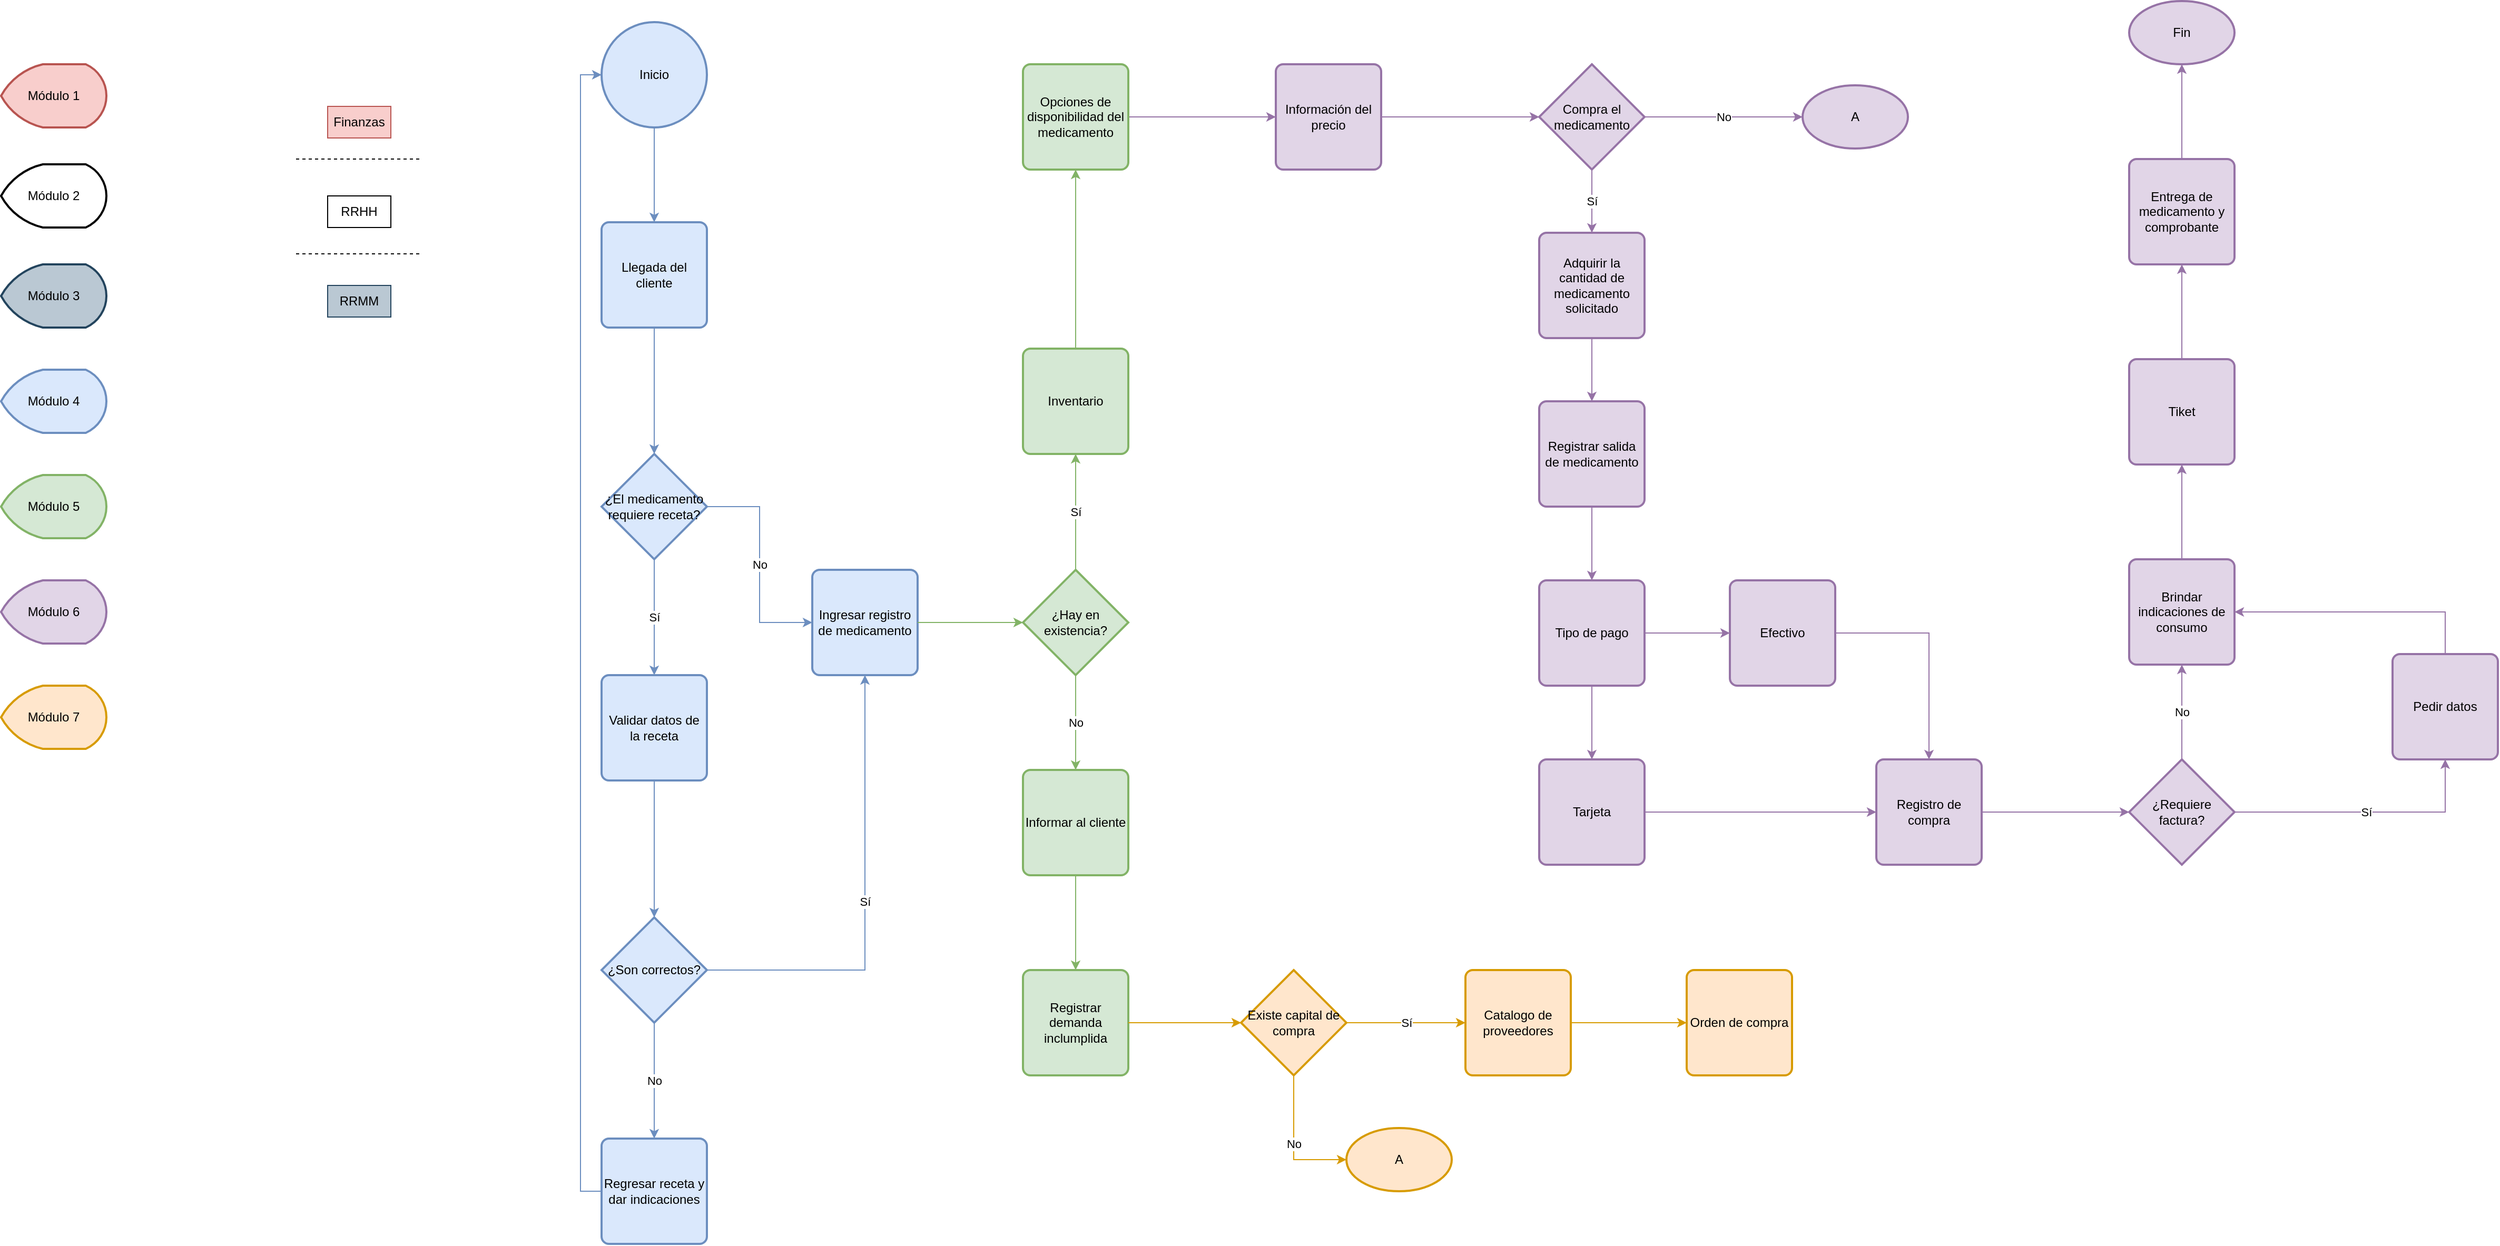 <mxfile version="27.0.5">
  <diagram name="Página-1" id="WcJrx3Q3NLZrRDW2iyEN">
    <mxGraphModel dx="1699" dy="531" grid="1" gridSize="10" guides="1" tooltips="1" connect="1" arrows="1" fold="1" page="1" pageScale="1" pageWidth="827" pageHeight="1169" math="0" shadow="0">
      <root>
        <mxCell id="CCFgdeYhnKsUGpOBp8zD-0" />
        <mxCell id="CCFgdeYhnKsUGpOBp8zD-1" parent="CCFgdeYhnKsUGpOBp8zD-0" />
        <mxCell id="HtLL5q-RzL55egC5N3NP-31" style="edgeStyle=orthogonalEdgeStyle;rounded=0;orthogonalLoop=1;jettySize=auto;html=1;exitX=0.5;exitY=1;exitDx=0;exitDy=0;exitPerimeter=0;entryX=0.5;entryY=0;entryDx=0;entryDy=0;fillColor=#dae8fc;strokeColor=#6c8ebf;" edge="1" parent="CCFgdeYhnKsUGpOBp8zD-1" source="HtLL5q-RzL55egC5N3NP-0" target="HtLL5q-RzL55egC5N3NP-1">
          <mxGeometry relative="1" as="geometry" />
        </mxCell>
        <mxCell id="HtLL5q-RzL55egC5N3NP-0" value="Inicio" style="strokeWidth=2;html=1;shape=mxgraph.flowchart.start_2;whiteSpace=wrap;fillColor=#dae8fc;strokeColor=#6c8ebf;" vertex="1" parent="CCFgdeYhnKsUGpOBp8zD-1">
          <mxGeometry x="120" y="40" width="100" height="100" as="geometry" />
        </mxCell>
        <mxCell id="HtLL5q-RzL55egC5N3NP-32" style="edgeStyle=orthogonalEdgeStyle;rounded=0;orthogonalLoop=1;jettySize=auto;html=1;exitX=0.5;exitY=1;exitDx=0;exitDy=0;fillColor=#dae8fc;strokeColor=#6c8ebf;" edge="1" parent="CCFgdeYhnKsUGpOBp8zD-1" source="HtLL5q-RzL55egC5N3NP-1" target="HtLL5q-RzL55egC5N3NP-2">
          <mxGeometry relative="1" as="geometry" />
        </mxCell>
        <mxCell id="HtLL5q-RzL55egC5N3NP-1" value="Llegada del cliente" style="rounded=1;whiteSpace=wrap;html=1;absoluteArcSize=1;arcSize=14;strokeWidth=2;fillColor=#dae8fc;strokeColor=#6c8ebf;" vertex="1" parent="CCFgdeYhnKsUGpOBp8zD-1">
          <mxGeometry x="120" y="230" width="100" height="100" as="geometry" />
        </mxCell>
        <mxCell id="HtLL5q-RzL55egC5N3NP-33" value="Sí" style="edgeStyle=orthogonalEdgeStyle;rounded=0;orthogonalLoop=1;jettySize=auto;html=1;exitX=0.5;exitY=1;exitDx=0;exitDy=0;exitPerimeter=0;entryX=0.5;entryY=0;entryDx=0;entryDy=0;fillColor=#dae8fc;strokeColor=#6c8ebf;" edge="1" parent="CCFgdeYhnKsUGpOBp8zD-1" source="HtLL5q-RzL55egC5N3NP-2" target="HtLL5q-RzL55egC5N3NP-4">
          <mxGeometry relative="1" as="geometry" />
        </mxCell>
        <mxCell id="HtLL5q-RzL55egC5N3NP-34" value="No" style="edgeStyle=orthogonalEdgeStyle;rounded=0;orthogonalLoop=1;jettySize=auto;html=1;exitX=1;exitY=0.5;exitDx=0;exitDy=0;exitPerimeter=0;entryX=0;entryY=0.5;entryDx=0;entryDy=0;fillColor=#dae8fc;strokeColor=#6c8ebf;" edge="1" parent="CCFgdeYhnKsUGpOBp8zD-1" source="HtLL5q-RzL55egC5N3NP-2" target="HtLL5q-RzL55egC5N3NP-6">
          <mxGeometry relative="1" as="geometry" />
        </mxCell>
        <mxCell id="HtLL5q-RzL55egC5N3NP-2" value="¿El medicamento requiere receta?" style="strokeWidth=2;html=1;shape=mxgraph.flowchart.decision;whiteSpace=wrap;fillColor=#dae8fc;strokeColor=#6c8ebf;" vertex="1" parent="CCFgdeYhnKsUGpOBp8zD-1">
          <mxGeometry x="120" y="450" width="100" height="100" as="geometry" />
        </mxCell>
        <mxCell id="HtLL5q-RzL55egC5N3NP-3" value="Regresar receta y dar indicaciones" style="rounded=1;whiteSpace=wrap;html=1;absoluteArcSize=1;arcSize=14;strokeWidth=2;fillColor=#dae8fc;strokeColor=#6c8ebf;" vertex="1" parent="CCFgdeYhnKsUGpOBp8zD-1">
          <mxGeometry x="120" y="1100" width="100" height="100" as="geometry" />
        </mxCell>
        <mxCell id="HtLL5q-RzL55egC5N3NP-4" value="Validar datos de la receta" style="rounded=1;whiteSpace=wrap;html=1;absoluteArcSize=1;arcSize=14;strokeWidth=2;fillColor=#dae8fc;strokeColor=#6c8ebf;" vertex="1" parent="CCFgdeYhnKsUGpOBp8zD-1">
          <mxGeometry x="120" y="660" width="100" height="100" as="geometry" />
        </mxCell>
        <mxCell id="HtLL5q-RzL55egC5N3NP-36" value="No" style="edgeStyle=orthogonalEdgeStyle;rounded=0;orthogonalLoop=1;jettySize=auto;html=1;exitX=0.5;exitY=1;exitDx=0;exitDy=0;exitPerimeter=0;entryX=0.5;entryY=0;entryDx=0;entryDy=0;fillColor=#dae8fc;strokeColor=#6c8ebf;" edge="1" parent="CCFgdeYhnKsUGpOBp8zD-1" source="HtLL5q-RzL55egC5N3NP-5" target="HtLL5q-RzL55egC5N3NP-3">
          <mxGeometry relative="1" as="geometry" />
        </mxCell>
        <mxCell id="HtLL5q-RzL55egC5N3NP-38" value="Sí" style="edgeStyle=orthogonalEdgeStyle;rounded=0;orthogonalLoop=1;jettySize=auto;html=1;exitX=1;exitY=0.5;exitDx=0;exitDy=0;exitPerimeter=0;entryX=0.5;entryY=1;entryDx=0;entryDy=0;fillColor=#dae8fc;strokeColor=#6c8ebf;" edge="1" parent="CCFgdeYhnKsUGpOBp8zD-1" source="HtLL5q-RzL55egC5N3NP-5" target="HtLL5q-RzL55egC5N3NP-6">
          <mxGeometry relative="1" as="geometry" />
        </mxCell>
        <mxCell id="HtLL5q-RzL55egC5N3NP-5" value="¿Son correctos?" style="strokeWidth=2;html=1;shape=mxgraph.flowchart.decision;whiteSpace=wrap;fillColor=#dae8fc;strokeColor=#6c8ebf;" vertex="1" parent="CCFgdeYhnKsUGpOBp8zD-1">
          <mxGeometry x="120" y="890" width="100" height="100" as="geometry" />
        </mxCell>
        <mxCell id="HtLL5q-RzL55egC5N3NP-6" value="Ingresar registro de medicamento" style="rounded=1;whiteSpace=wrap;html=1;absoluteArcSize=1;arcSize=14;strokeWidth=2;fillColor=#dae8fc;strokeColor=#6c8ebf;" vertex="1" parent="CCFgdeYhnKsUGpOBp8zD-1">
          <mxGeometry x="320" y="560" width="100" height="100" as="geometry" />
        </mxCell>
        <mxCell id="HtLL5q-RzL55egC5N3NP-40" value="Sí" style="edgeStyle=orthogonalEdgeStyle;rounded=0;orthogonalLoop=1;jettySize=auto;html=1;exitX=0.5;exitY=0;exitDx=0;exitDy=0;exitPerimeter=0;entryX=0.5;entryY=1;entryDx=0;entryDy=0;fillColor=#d5e8d4;strokeColor=#82b366;" edge="1" parent="CCFgdeYhnKsUGpOBp8zD-1" source="HtLL5q-RzL55egC5N3NP-7" target="HtLL5q-RzL55egC5N3NP-8">
          <mxGeometry relative="1" as="geometry" />
        </mxCell>
        <mxCell id="HtLL5q-RzL55egC5N3NP-42" value="No" style="edgeStyle=orthogonalEdgeStyle;rounded=0;orthogonalLoop=1;jettySize=auto;html=1;exitX=0.5;exitY=1;exitDx=0;exitDy=0;exitPerimeter=0;entryX=0.5;entryY=0;entryDx=0;entryDy=0;fillColor=#d5e8d4;strokeColor=#82b366;" edge="1" parent="CCFgdeYhnKsUGpOBp8zD-1" source="HtLL5q-RzL55egC5N3NP-7" target="HtLL5q-RzL55egC5N3NP-10">
          <mxGeometry relative="1" as="geometry" />
        </mxCell>
        <mxCell id="HtLL5q-RzL55egC5N3NP-7" value="¿Hay en existencia?" style="strokeWidth=2;html=1;shape=mxgraph.flowchart.decision;whiteSpace=wrap;fillColor=#d5e8d4;strokeColor=#82b366;" vertex="1" parent="CCFgdeYhnKsUGpOBp8zD-1">
          <mxGeometry x="520" y="560" width="100" height="100" as="geometry" />
        </mxCell>
        <mxCell id="HtLL5q-RzL55egC5N3NP-41" style="edgeStyle=orthogonalEdgeStyle;rounded=0;orthogonalLoop=1;jettySize=auto;html=1;exitX=0.5;exitY=0;exitDx=0;exitDy=0;entryX=0.5;entryY=1;entryDx=0;entryDy=0;fillColor=#d5e8d4;strokeColor=#82b366;" edge="1" parent="CCFgdeYhnKsUGpOBp8zD-1" source="HtLL5q-RzL55egC5N3NP-8" target="HtLL5q-RzL55egC5N3NP-9">
          <mxGeometry relative="1" as="geometry" />
        </mxCell>
        <mxCell id="HtLL5q-RzL55egC5N3NP-8" value="Inventario" style="rounded=1;whiteSpace=wrap;html=1;absoluteArcSize=1;arcSize=14;strokeWidth=2;fillColor=#d5e8d4;strokeColor=#82b366;" vertex="1" parent="CCFgdeYhnKsUGpOBp8zD-1">
          <mxGeometry x="520" y="350" width="100" height="100" as="geometry" />
        </mxCell>
        <mxCell id="HtLL5q-RzL55egC5N3NP-48" style="edgeStyle=orthogonalEdgeStyle;rounded=0;orthogonalLoop=1;jettySize=auto;html=1;exitX=1;exitY=0.5;exitDx=0;exitDy=0;entryX=0;entryY=0.5;entryDx=0;entryDy=0;fillColor=#e1d5e7;strokeColor=#9673a6;" edge="1" parent="CCFgdeYhnKsUGpOBp8zD-1" source="HtLL5q-RzL55egC5N3NP-9" target="HtLL5q-RzL55egC5N3NP-12">
          <mxGeometry relative="1" as="geometry" />
        </mxCell>
        <mxCell id="HtLL5q-RzL55egC5N3NP-9" value="Opciones de disponibilidad del medicamento" style="rounded=1;whiteSpace=wrap;html=1;absoluteArcSize=1;arcSize=14;strokeWidth=2;fillColor=#d5e8d4;strokeColor=#82b366;" vertex="1" parent="CCFgdeYhnKsUGpOBp8zD-1">
          <mxGeometry x="520" y="80" width="100" height="100" as="geometry" />
        </mxCell>
        <mxCell id="HtLL5q-RzL55egC5N3NP-43" style="edgeStyle=orthogonalEdgeStyle;rounded=0;orthogonalLoop=1;jettySize=auto;html=1;exitX=0.5;exitY=1;exitDx=0;exitDy=0;entryX=0.5;entryY=0;entryDx=0;entryDy=0;fillColor=#d5e8d4;strokeColor=#82b366;" edge="1" parent="CCFgdeYhnKsUGpOBp8zD-1" source="HtLL5q-RzL55egC5N3NP-10" target="HtLL5q-RzL55egC5N3NP-11">
          <mxGeometry relative="1" as="geometry" />
        </mxCell>
        <mxCell id="HtLL5q-RzL55egC5N3NP-10" value="Informar al cliente" style="rounded=1;whiteSpace=wrap;html=1;absoluteArcSize=1;arcSize=14;strokeWidth=2;fillColor=#d5e8d4;strokeColor=#82b366;" vertex="1" parent="CCFgdeYhnKsUGpOBp8zD-1">
          <mxGeometry x="520" y="750" width="100" height="100" as="geometry" />
        </mxCell>
        <mxCell id="HtLL5q-RzL55egC5N3NP-11" value="Registrar demanda inclumplida" style="rounded=1;whiteSpace=wrap;html=1;absoluteArcSize=1;arcSize=14;strokeWidth=2;fillColor=#d5e8d4;strokeColor=#82b366;" vertex="1" parent="CCFgdeYhnKsUGpOBp8zD-1">
          <mxGeometry x="520" y="940" width="100" height="100" as="geometry" />
        </mxCell>
        <mxCell id="HtLL5q-RzL55egC5N3NP-12" value="Información del precio" style="rounded=1;whiteSpace=wrap;html=1;absoluteArcSize=1;arcSize=14;strokeWidth=2;fillColor=#e1d5e7;strokeColor=#9673a6;shadow=0;glass=0;" vertex="1" parent="CCFgdeYhnKsUGpOBp8zD-1">
          <mxGeometry x="760" y="80" width="100" height="100" as="geometry" />
        </mxCell>
        <mxCell id="HtLL5q-RzL55egC5N3NP-46" value="Sí" style="edgeStyle=orthogonalEdgeStyle;rounded=0;orthogonalLoop=1;jettySize=auto;html=1;exitX=1;exitY=0.5;exitDx=0;exitDy=0;exitPerimeter=0;entryX=0;entryY=0.5;entryDx=0;entryDy=0;fillColor=#ffe6cc;strokeColor=#d79b00;" edge="1" parent="CCFgdeYhnKsUGpOBp8zD-1" source="HtLL5q-RzL55egC5N3NP-13" target="HtLL5q-RzL55egC5N3NP-14">
          <mxGeometry relative="1" as="geometry" />
        </mxCell>
        <mxCell id="HtLL5q-RzL55egC5N3NP-13" value="Existe capital de compra" style="strokeWidth=2;html=1;shape=mxgraph.flowchart.decision;whiteSpace=wrap;fillColor=#ffe6cc;strokeColor=#d79b00;" vertex="1" parent="CCFgdeYhnKsUGpOBp8zD-1">
          <mxGeometry x="727" y="940" width="100" height="100" as="geometry" />
        </mxCell>
        <mxCell id="HtLL5q-RzL55egC5N3NP-47" style="edgeStyle=orthogonalEdgeStyle;rounded=0;orthogonalLoop=1;jettySize=auto;html=1;exitX=1;exitY=0.5;exitDx=0;exitDy=0;entryX=0;entryY=0.5;entryDx=0;entryDy=0;fillColor=#ffe6cc;strokeColor=#d79b00;" edge="1" parent="CCFgdeYhnKsUGpOBp8zD-1" source="HtLL5q-RzL55egC5N3NP-14" target="HtLL5q-RzL55egC5N3NP-15">
          <mxGeometry relative="1" as="geometry" />
        </mxCell>
        <mxCell id="HtLL5q-RzL55egC5N3NP-14" value="Catalogo de proveedores" style="rounded=1;whiteSpace=wrap;html=1;absoluteArcSize=1;arcSize=14;strokeWidth=2;fillColor=#ffe6cc;strokeColor=#d79b00;" vertex="1" parent="CCFgdeYhnKsUGpOBp8zD-1">
          <mxGeometry x="940" y="940" width="100" height="100" as="geometry" />
        </mxCell>
        <mxCell id="HtLL5q-RzL55egC5N3NP-15" value="Orden de compra" style="rounded=1;whiteSpace=wrap;html=1;absoluteArcSize=1;arcSize=14;strokeWidth=2;fillColor=#ffe6cc;strokeColor=#d79b00;" vertex="1" parent="CCFgdeYhnKsUGpOBp8zD-1">
          <mxGeometry x="1150" y="940" width="100" height="100" as="geometry" />
        </mxCell>
        <mxCell id="HtLL5q-RzL55egC5N3NP-16" value="A" style="strokeWidth=2;html=1;shape=mxgraph.flowchart.start_1;whiteSpace=wrap;fillColor=#ffe6cc;strokeColor=#d79b00;" vertex="1" parent="CCFgdeYhnKsUGpOBp8zD-1">
          <mxGeometry x="827" y="1090" width="100" height="60" as="geometry" />
        </mxCell>
        <mxCell id="HtLL5q-RzL55egC5N3NP-50" value="Sí" style="edgeStyle=orthogonalEdgeStyle;rounded=0;orthogonalLoop=1;jettySize=auto;html=1;exitX=0.5;exitY=1;exitDx=0;exitDy=0;exitPerimeter=0;entryX=0.5;entryY=0;entryDx=0;entryDy=0;fillColor=#e1d5e7;strokeColor=#9673a6;" edge="1" parent="CCFgdeYhnKsUGpOBp8zD-1" source="HtLL5q-RzL55egC5N3NP-17" target="HtLL5q-RzL55egC5N3NP-19">
          <mxGeometry relative="1" as="geometry" />
        </mxCell>
        <mxCell id="HtLL5q-RzL55egC5N3NP-17" value="Compra el medicamento" style="strokeWidth=2;html=1;shape=mxgraph.flowchart.decision;whiteSpace=wrap;fillColor=#e1d5e7;strokeColor=#9673a6;" vertex="1" parent="CCFgdeYhnKsUGpOBp8zD-1">
          <mxGeometry x="1010" y="80" width="100" height="100" as="geometry" />
        </mxCell>
        <mxCell id="HtLL5q-RzL55egC5N3NP-18" value="A" style="strokeWidth=2;html=1;shape=mxgraph.flowchart.start_1;whiteSpace=wrap;fillColor=#e1d5e7;strokeColor=#9673a6;" vertex="1" parent="CCFgdeYhnKsUGpOBp8zD-1">
          <mxGeometry x="1260" y="100" width="100" height="60" as="geometry" />
        </mxCell>
        <mxCell id="HtLL5q-RzL55egC5N3NP-53" style="edgeStyle=orthogonalEdgeStyle;rounded=0;orthogonalLoop=1;jettySize=auto;html=1;exitX=0.5;exitY=1;exitDx=0;exitDy=0;entryX=0.5;entryY=0;entryDx=0;entryDy=0;fillColor=#e1d5e7;strokeColor=#9673a6;" edge="1" parent="CCFgdeYhnKsUGpOBp8zD-1" source="HtLL5q-RzL55egC5N3NP-19" target="HtLL5q-RzL55egC5N3NP-20">
          <mxGeometry relative="1" as="geometry" />
        </mxCell>
        <mxCell id="HtLL5q-RzL55egC5N3NP-19" value="Adquirir la cantidad de medicamento solicitado" style="rounded=1;whiteSpace=wrap;html=1;absoluteArcSize=1;arcSize=14;strokeWidth=2;fillColor=#e1d5e7;strokeColor=#9673a6;" vertex="1" parent="CCFgdeYhnKsUGpOBp8zD-1">
          <mxGeometry x="1010" y="240" width="100" height="100" as="geometry" />
        </mxCell>
        <mxCell id="HtLL5q-RzL55egC5N3NP-54" style="edgeStyle=orthogonalEdgeStyle;rounded=0;orthogonalLoop=1;jettySize=auto;html=1;exitX=0.5;exitY=1;exitDx=0;exitDy=0;entryX=0.5;entryY=0;entryDx=0;entryDy=0;fillColor=#e1d5e7;strokeColor=#9673a6;" edge="1" parent="CCFgdeYhnKsUGpOBp8zD-1" source="HtLL5q-RzL55egC5N3NP-20" target="HtLL5q-RzL55egC5N3NP-21">
          <mxGeometry relative="1" as="geometry" />
        </mxCell>
        <mxCell id="HtLL5q-RzL55egC5N3NP-20" value="Registrar salida de medicamento" style="rounded=1;whiteSpace=wrap;html=1;absoluteArcSize=1;arcSize=14;strokeWidth=2;fillColor=#e1d5e7;strokeColor=#9673a6;" vertex="1" parent="CCFgdeYhnKsUGpOBp8zD-1">
          <mxGeometry x="1010" y="400" width="100" height="100" as="geometry" />
        </mxCell>
        <mxCell id="HtLL5q-RzL55egC5N3NP-55" style="edgeStyle=orthogonalEdgeStyle;rounded=0;orthogonalLoop=1;jettySize=auto;html=1;exitX=1;exitY=0.5;exitDx=0;exitDy=0;entryX=0;entryY=0.5;entryDx=0;entryDy=0;fillColor=#e1d5e7;strokeColor=#9673a6;" edge="1" parent="CCFgdeYhnKsUGpOBp8zD-1" source="HtLL5q-RzL55egC5N3NP-21" target="HtLL5q-RzL55egC5N3NP-23">
          <mxGeometry relative="1" as="geometry" />
        </mxCell>
        <mxCell id="HtLL5q-RzL55egC5N3NP-56" style="edgeStyle=orthogonalEdgeStyle;rounded=0;orthogonalLoop=1;jettySize=auto;html=1;exitX=0.5;exitY=1;exitDx=0;exitDy=0;fillColor=#e1d5e7;strokeColor=#9673a6;" edge="1" parent="CCFgdeYhnKsUGpOBp8zD-1" source="HtLL5q-RzL55egC5N3NP-21" target="HtLL5q-RzL55egC5N3NP-22">
          <mxGeometry relative="1" as="geometry" />
        </mxCell>
        <mxCell id="HtLL5q-RzL55egC5N3NP-21" value="Tipo de pago" style="rounded=1;whiteSpace=wrap;html=1;absoluteArcSize=1;arcSize=14;strokeWidth=2;fillColor=#e1d5e7;strokeColor=#9673a6;" vertex="1" parent="CCFgdeYhnKsUGpOBp8zD-1">
          <mxGeometry x="1010" y="570" width="100" height="100" as="geometry" />
        </mxCell>
        <mxCell id="HtLL5q-RzL55egC5N3NP-58" style="edgeStyle=orthogonalEdgeStyle;rounded=0;orthogonalLoop=1;jettySize=auto;html=1;exitX=1;exitY=0.5;exitDx=0;exitDy=0;fillColor=#e1d5e7;strokeColor=#9673a6;" edge="1" parent="CCFgdeYhnKsUGpOBp8zD-1" source="HtLL5q-RzL55egC5N3NP-22" target="HtLL5q-RzL55egC5N3NP-24">
          <mxGeometry relative="1" as="geometry" />
        </mxCell>
        <mxCell id="HtLL5q-RzL55egC5N3NP-22" value="Tarjeta" style="rounded=1;whiteSpace=wrap;html=1;absoluteArcSize=1;arcSize=14;strokeWidth=2;fillColor=#e1d5e7;strokeColor=#9673a6;" vertex="1" parent="CCFgdeYhnKsUGpOBp8zD-1">
          <mxGeometry x="1010" y="740" width="100" height="100" as="geometry" />
        </mxCell>
        <mxCell id="HtLL5q-RzL55egC5N3NP-57" style="edgeStyle=orthogonalEdgeStyle;rounded=0;orthogonalLoop=1;jettySize=auto;html=1;exitX=1;exitY=0.5;exitDx=0;exitDy=0;entryX=0.5;entryY=0;entryDx=0;entryDy=0;fillColor=#e1d5e7;strokeColor=#9673a6;" edge="1" parent="CCFgdeYhnKsUGpOBp8zD-1" source="HtLL5q-RzL55egC5N3NP-23" target="HtLL5q-RzL55egC5N3NP-24">
          <mxGeometry relative="1" as="geometry" />
        </mxCell>
        <mxCell id="HtLL5q-RzL55egC5N3NP-23" value="Efectivo" style="rounded=1;whiteSpace=wrap;html=1;absoluteArcSize=1;arcSize=14;strokeWidth=2;fillColor=#e1d5e7;strokeColor=#9673a6;" vertex="1" parent="CCFgdeYhnKsUGpOBp8zD-1">
          <mxGeometry x="1191" y="570" width="100" height="100" as="geometry" />
        </mxCell>
        <mxCell id="HtLL5q-RzL55egC5N3NP-24" value="Registro de compra" style="rounded=1;whiteSpace=wrap;html=1;absoluteArcSize=1;arcSize=14;strokeWidth=2;fillColor=#e1d5e7;strokeColor=#9673a6;" vertex="1" parent="CCFgdeYhnKsUGpOBp8zD-1">
          <mxGeometry x="1330" y="740" width="100" height="100" as="geometry" />
        </mxCell>
        <mxCell id="HtLL5q-RzL55egC5N3NP-60" value="No" style="edgeStyle=orthogonalEdgeStyle;rounded=0;orthogonalLoop=1;jettySize=auto;html=1;exitX=0.5;exitY=0;exitDx=0;exitDy=0;exitPerimeter=0;entryX=0.5;entryY=1;entryDx=0;entryDy=0;fillColor=#e1d5e7;strokeColor=#9673a6;" edge="1" parent="CCFgdeYhnKsUGpOBp8zD-1" source="HtLL5q-RzL55egC5N3NP-25" target="HtLL5q-RzL55egC5N3NP-27">
          <mxGeometry relative="1" as="geometry" />
        </mxCell>
        <mxCell id="HtLL5q-RzL55egC5N3NP-61" value="Sí" style="edgeStyle=orthogonalEdgeStyle;rounded=0;orthogonalLoop=1;jettySize=auto;html=1;exitX=1;exitY=0.5;exitDx=0;exitDy=0;exitPerimeter=0;entryX=0.5;entryY=1;entryDx=0;entryDy=0;fillColor=#e1d5e7;strokeColor=#9673a6;" edge="1" parent="CCFgdeYhnKsUGpOBp8zD-1" source="HtLL5q-RzL55egC5N3NP-25" target="HtLL5q-RzL55egC5N3NP-26">
          <mxGeometry relative="1" as="geometry" />
        </mxCell>
        <mxCell id="HtLL5q-RzL55egC5N3NP-25" value="¿Requiere factura?" style="strokeWidth=2;html=1;shape=mxgraph.flowchart.decision;whiteSpace=wrap;fillColor=#e1d5e7;strokeColor=#9673a6;" vertex="1" parent="CCFgdeYhnKsUGpOBp8zD-1">
          <mxGeometry x="1570" y="740" width="100" height="100" as="geometry" />
        </mxCell>
        <mxCell id="HtLL5q-RzL55egC5N3NP-62" style="edgeStyle=orthogonalEdgeStyle;rounded=0;orthogonalLoop=1;jettySize=auto;html=1;exitX=0.5;exitY=0;exitDx=0;exitDy=0;entryX=1;entryY=0.5;entryDx=0;entryDy=0;fillColor=#e1d5e7;strokeColor=#9673a6;" edge="1" parent="CCFgdeYhnKsUGpOBp8zD-1" source="HtLL5q-RzL55egC5N3NP-26" target="HtLL5q-RzL55egC5N3NP-27">
          <mxGeometry relative="1" as="geometry" />
        </mxCell>
        <mxCell id="HtLL5q-RzL55egC5N3NP-26" value="Pedir datos" style="rounded=1;whiteSpace=wrap;html=1;absoluteArcSize=1;arcSize=14;strokeWidth=2;fillColor=#e1d5e7;strokeColor=#9673a6;" vertex="1" parent="CCFgdeYhnKsUGpOBp8zD-1">
          <mxGeometry x="1820" y="640" width="100" height="100" as="geometry" />
        </mxCell>
        <mxCell id="HtLL5q-RzL55egC5N3NP-63" style="edgeStyle=orthogonalEdgeStyle;rounded=0;orthogonalLoop=1;jettySize=auto;html=1;exitX=0.5;exitY=0;exitDx=0;exitDy=0;entryX=0.5;entryY=1;entryDx=0;entryDy=0;fillColor=#e1d5e7;strokeColor=#9673a6;" edge="1" parent="CCFgdeYhnKsUGpOBp8zD-1" source="HtLL5q-RzL55egC5N3NP-27" target="HtLL5q-RzL55egC5N3NP-28">
          <mxGeometry relative="1" as="geometry" />
        </mxCell>
        <mxCell id="HtLL5q-RzL55egC5N3NP-27" value="Brindar indicaciones de consumo" style="rounded=1;whiteSpace=wrap;html=1;absoluteArcSize=1;arcSize=14;strokeWidth=2;fillColor=#e1d5e7;strokeColor=#9673a6;" vertex="1" parent="CCFgdeYhnKsUGpOBp8zD-1">
          <mxGeometry x="1570" y="550" width="100" height="100" as="geometry" />
        </mxCell>
        <mxCell id="HtLL5q-RzL55egC5N3NP-64" style="edgeStyle=orthogonalEdgeStyle;rounded=0;orthogonalLoop=1;jettySize=auto;html=1;exitX=0.5;exitY=0;exitDx=0;exitDy=0;entryX=0.5;entryY=1;entryDx=0;entryDy=0;fillColor=#e1d5e7;strokeColor=#9673a6;" edge="1" parent="CCFgdeYhnKsUGpOBp8zD-1" source="HtLL5q-RzL55egC5N3NP-28" target="HtLL5q-RzL55egC5N3NP-29">
          <mxGeometry relative="1" as="geometry" />
        </mxCell>
        <mxCell id="HtLL5q-RzL55egC5N3NP-28" value="Tiket" style="rounded=1;whiteSpace=wrap;html=1;absoluteArcSize=1;arcSize=14;strokeWidth=2;fillColor=#e1d5e7;strokeColor=#9673a6;" vertex="1" parent="CCFgdeYhnKsUGpOBp8zD-1">
          <mxGeometry x="1570" y="360" width="100" height="100" as="geometry" />
        </mxCell>
        <mxCell id="HtLL5q-RzL55egC5N3NP-29" value="Entrega de medicamento y comprobante" style="rounded=1;whiteSpace=wrap;html=1;absoluteArcSize=1;arcSize=14;strokeWidth=2;fillColor=#e1d5e7;strokeColor=#9673a6;" vertex="1" parent="CCFgdeYhnKsUGpOBp8zD-1">
          <mxGeometry x="1570" y="170" width="100" height="100" as="geometry" />
        </mxCell>
        <mxCell id="HtLL5q-RzL55egC5N3NP-30" value="Fin" style="strokeWidth=2;html=1;shape=mxgraph.flowchart.start_1;whiteSpace=wrap;fillColor=#e1d5e7;strokeColor=#9673a6;" vertex="1" parent="CCFgdeYhnKsUGpOBp8zD-1">
          <mxGeometry x="1570" y="20" width="100" height="60" as="geometry" />
        </mxCell>
        <mxCell id="HtLL5q-RzL55egC5N3NP-35" style="edgeStyle=orthogonalEdgeStyle;rounded=0;orthogonalLoop=1;jettySize=auto;html=1;exitX=0.5;exitY=1;exitDx=0;exitDy=0;entryX=0.5;entryY=0;entryDx=0;entryDy=0;entryPerimeter=0;fillColor=#dae8fc;strokeColor=#6c8ebf;" edge="1" parent="CCFgdeYhnKsUGpOBp8zD-1" source="HtLL5q-RzL55egC5N3NP-4" target="HtLL5q-RzL55egC5N3NP-5">
          <mxGeometry relative="1" as="geometry" />
        </mxCell>
        <mxCell id="HtLL5q-RzL55egC5N3NP-37" style="edgeStyle=orthogonalEdgeStyle;rounded=0;orthogonalLoop=1;jettySize=auto;html=1;exitX=0;exitY=0.5;exitDx=0;exitDy=0;entryX=0;entryY=0.5;entryDx=0;entryDy=0;entryPerimeter=0;fillColor=#dae8fc;strokeColor=#6c8ebf;" edge="1" parent="CCFgdeYhnKsUGpOBp8zD-1" source="HtLL5q-RzL55egC5N3NP-3" target="HtLL5q-RzL55egC5N3NP-0">
          <mxGeometry relative="1" as="geometry" />
        </mxCell>
        <mxCell id="HtLL5q-RzL55egC5N3NP-39" style="edgeStyle=orthogonalEdgeStyle;rounded=0;orthogonalLoop=1;jettySize=auto;html=1;exitX=1;exitY=0.5;exitDx=0;exitDy=0;entryX=0;entryY=0.5;entryDx=0;entryDy=0;entryPerimeter=0;fillColor=#d5e8d4;strokeColor=#82b366;" edge="1" parent="CCFgdeYhnKsUGpOBp8zD-1" source="HtLL5q-RzL55egC5N3NP-6" target="HtLL5q-RzL55egC5N3NP-7">
          <mxGeometry relative="1" as="geometry" />
        </mxCell>
        <mxCell id="HtLL5q-RzL55egC5N3NP-44" style="edgeStyle=orthogonalEdgeStyle;rounded=0;orthogonalLoop=1;jettySize=auto;html=1;exitX=1;exitY=0.5;exitDx=0;exitDy=0;entryX=0;entryY=0.5;entryDx=0;entryDy=0;entryPerimeter=0;fillColor=#ffe6cc;strokeColor=#d79b00;" edge="1" parent="CCFgdeYhnKsUGpOBp8zD-1" source="HtLL5q-RzL55egC5N3NP-11" target="HtLL5q-RzL55egC5N3NP-13">
          <mxGeometry relative="1" as="geometry" />
        </mxCell>
        <mxCell id="HtLL5q-RzL55egC5N3NP-45" value="No" style="edgeStyle=orthogonalEdgeStyle;rounded=0;orthogonalLoop=1;jettySize=auto;html=1;exitX=0.5;exitY=1;exitDx=0;exitDy=0;exitPerimeter=0;entryX=0;entryY=0.5;entryDx=0;entryDy=0;entryPerimeter=0;fillColor=#ffe6cc;strokeColor=#d79b00;" edge="1" parent="CCFgdeYhnKsUGpOBp8zD-1" source="HtLL5q-RzL55egC5N3NP-13" target="HtLL5q-RzL55egC5N3NP-16">
          <mxGeometry relative="1" as="geometry" />
        </mxCell>
        <mxCell id="HtLL5q-RzL55egC5N3NP-49" style="edgeStyle=orthogonalEdgeStyle;rounded=0;orthogonalLoop=1;jettySize=auto;html=1;exitX=1;exitY=0.5;exitDx=0;exitDy=0;entryX=0;entryY=0.5;entryDx=0;entryDy=0;entryPerimeter=0;fillColor=#e1d5e7;strokeColor=#9673a6;" edge="1" parent="CCFgdeYhnKsUGpOBp8zD-1" source="HtLL5q-RzL55egC5N3NP-12" target="HtLL5q-RzL55egC5N3NP-17">
          <mxGeometry relative="1" as="geometry" />
        </mxCell>
        <mxCell id="HtLL5q-RzL55egC5N3NP-51" value="No" style="edgeStyle=orthogonalEdgeStyle;rounded=0;orthogonalLoop=1;jettySize=auto;html=1;exitX=1;exitY=0.5;exitDx=0;exitDy=0;exitPerimeter=0;entryX=0;entryY=0.5;entryDx=0;entryDy=0;entryPerimeter=0;fillColor=#e1d5e7;strokeColor=#9673a6;" edge="1" parent="CCFgdeYhnKsUGpOBp8zD-1" source="HtLL5q-RzL55egC5N3NP-17" target="HtLL5q-RzL55egC5N3NP-18">
          <mxGeometry relative="1" as="geometry" />
        </mxCell>
        <mxCell id="HtLL5q-RzL55egC5N3NP-59" style="edgeStyle=orthogonalEdgeStyle;rounded=0;orthogonalLoop=1;jettySize=auto;html=1;exitX=1;exitY=0.5;exitDx=0;exitDy=0;entryX=0;entryY=0.5;entryDx=0;entryDy=0;entryPerimeter=0;fillColor=#e1d5e7;strokeColor=#9673a6;" edge="1" parent="CCFgdeYhnKsUGpOBp8zD-1" source="HtLL5q-RzL55egC5N3NP-24" target="HtLL5q-RzL55egC5N3NP-25">
          <mxGeometry relative="1" as="geometry" />
        </mxCell>
        <mxCell id="HtLL5q-RzL55egC5N3NP-65" style="edgeStyle=orthogonalEdgeStyle;rounded=0;orthogonalLoop=1;jettySize=auto;html=1;exitX=0.5;exitY=0;exitDx=0;exitDy=0;entryX=0.5;entryY=1;entryDx=0;entryDy=0;entryPerimeter=0;fillColor=#e1d5e7;strokeColor=#9673a6;" edge="1" parent="CCFgdeYhnKsUGpOBp8zD-1" source="HtLL5q-RzL55egC5N3NP-29" target="HtLL5q-RzL55egC5N3NP-30">
          <mxGeometry relative="1" as="geometry" />
        </mxCell>
        <mxCell id="HtLL5q-RzL55egC5N3NP-66" value="Finanzas" style="text;html=1;align=center;verticalAlign=middle;whiteSpace=wrap;rounded=0;fillColor=#f8cecc;strokeColor=#b85450;" vertex="1" parent="CCFgdeYhnKsUGpOBp8zD-1">
          <mxGeometry x="-140" y="120" width="60" height="30" as="geometry" />
        </mxCell>
        <mxCell id="HtLL5q-RzL55egC5N3NP-67" value="RRHH" style="text;html=1;align=center;verticalAlign=middle;whiteSpace=wrap;rounded=0;strokeColor=default;" vertex="1" parent="CCFgdeYhnKsUGpOBp8zD-1">
          <mxGeometry x="-140" y="205" width="60" height="30" as="geometry" />
        </mxCell>
        <mxCell id="HtLL5q-RzL55egC5N3NP-68" value="RRMM" style="text;html=1;align=center;verticalAlign=middle;whiteSpace=wrap;rounded=0;fillColor=#bac8d3;strokeColor=#23445d;" vertex="1" parent="CCFgdeYhnKsUGpOBp8zD-1">
          <mxGeometry x="-140" y="290" width="60" height="30" as="geometry" />
        </mxCell>
        <mxCell id="HtLL5q-RzL55egC5N3NP-69" value="" style="endArrow=none;dashed=1;html=1;rounded=0;" edge="1" parent="CCFgdeYhnKsUGpOBp8zD-1">
          <mxGeometry width="50" height="50" relative="1" as="geometry">
            <mxPoint x="-170" y="170" as="sourcePoint" />
            <mxPoint x="-50" y="170" as="targetPoint" />
          </mxGeometry>
        </mxCell>
        <mxCell id="HtLL5q-RzL55egC5N3NP-70" value="" style="endArrow=none;dashed=1;html=1;rounded=0;" edge="1" parent="CCFgdeYhnKsUGpOBp8zD-1">
          <mxGeometry width="50" height="50" relative="1" as="geometry">
            <mxPoint x="-170" y="260" as="sourcePoint" />
            <mxPoint x="-50" y="260" as="targetPoint" />
          </mxGeometry>
        </mxCell>
        <mxCell id="HtLL5q-RzL55egC5N3NP-73" value="Módulo 1" style="strokeWidth=2;html=1;shape=mxgraph.flowchart.display;whiteSpace=wrap;fillColor=#f8cecc;strokeColor=#b85450;" vertex="1" parent="CCFgdeYhnKsUGpOBp8zD-1">
          <mxGeometry x="-450" y="80" width="100" height="60" as="geometry" />
        </mxCell>
        <mxCell id="HtLL5q-RzL55egC5N3NP-74" value="Módulo 2" style="strokeWidth=2;html=1;shape=mxgraph.flowchart.display;whiteSpace=wrap;" vertex="1" parent="CCFgdeYhnKsUGpOBp8zD-1">
          <mxGeometry x="-450" y="175" width="100" height="60" as="geometry" />
        </mxCell>
        <mxCell id="HtLL5q-RzL55egC5N3NP-75" value="Módulo 3" style="strokeWidth=2;html=1;shape=mxgraph.flowchart.display;whiteSpace=wrap;fillColor=#bac8d3;strokeColor=#23445d;" vertex="1" parent="CCFgdeYhnKsUGpOBp8zD-1">
          <mxGeometry x="-450" y="270" width="100" height="60" as="geometry" />
        </mxCell>
        <mxCell id="HtLL5q-RzL55egC5N3NP-76" value="Módulo 4" style="strokeWidth=2;html=1;shape=mxgraph.flowchart.display;whiteSpace=wrap;fillColor=#dae8fc;strokeColor=#6c8ebf;" vertex="1" parent="CCFgdeYhnKsUGpOBp8zD-1">
          <mxGeometry x="-450" y="370" width="100" height="60" as="geometry" />
        </mxCell>
        <mxCell id="HtLL5q-RzL55egC5N3NP-77" value="Módulo 5" style="strokeWidth=2;html=1;shape=mxgraph.flowchart.display;whiteSpace=wrap;fillColor=#d5e8d4;strokeColor=#82b366;" vertex="1" parent="CCFgdeYhnKsUGpOBp8zD-1">
          <mxGeometry x="-450" y="470" width="100" height="60" as="geometry" />
        </mxCell>
        <mxCell id="HtLL5q-RzL55egC5N3NP-78" value="Módulo 6" style="strokeWidth=2;html=1;shape=mxgraph.flowchart.display;whiteSpace=wrap;fillColor=#e1d5e7;strokeColor=#9673a6;" vertex="1" parent="CCFgdeYhnKsUGpOBp8zD-1">
          <mxGeometry x="-450" y="570" width="100" height="60" as="geometry" />
        </mxCell>
        <mxCell id="HtLL5q-RzL55egC5N3NP-79" value="Módulo 7" style="strokeWidth=2;html=1;shape=mxgraph.flowchart.display;whiteSpace=wrap;fillColor=#ffe6cc;strokeColor=#d79b00;" vertex="1" parent="CCFgdeYhnKsUGpOBp8zD-1">
          <mxGeometry x="-450" y="670" width="100" height="60" as="geometry" />
        </mxCell>
      </root>
    </mxGraphModel>
  </diagram>
</mxfile>
